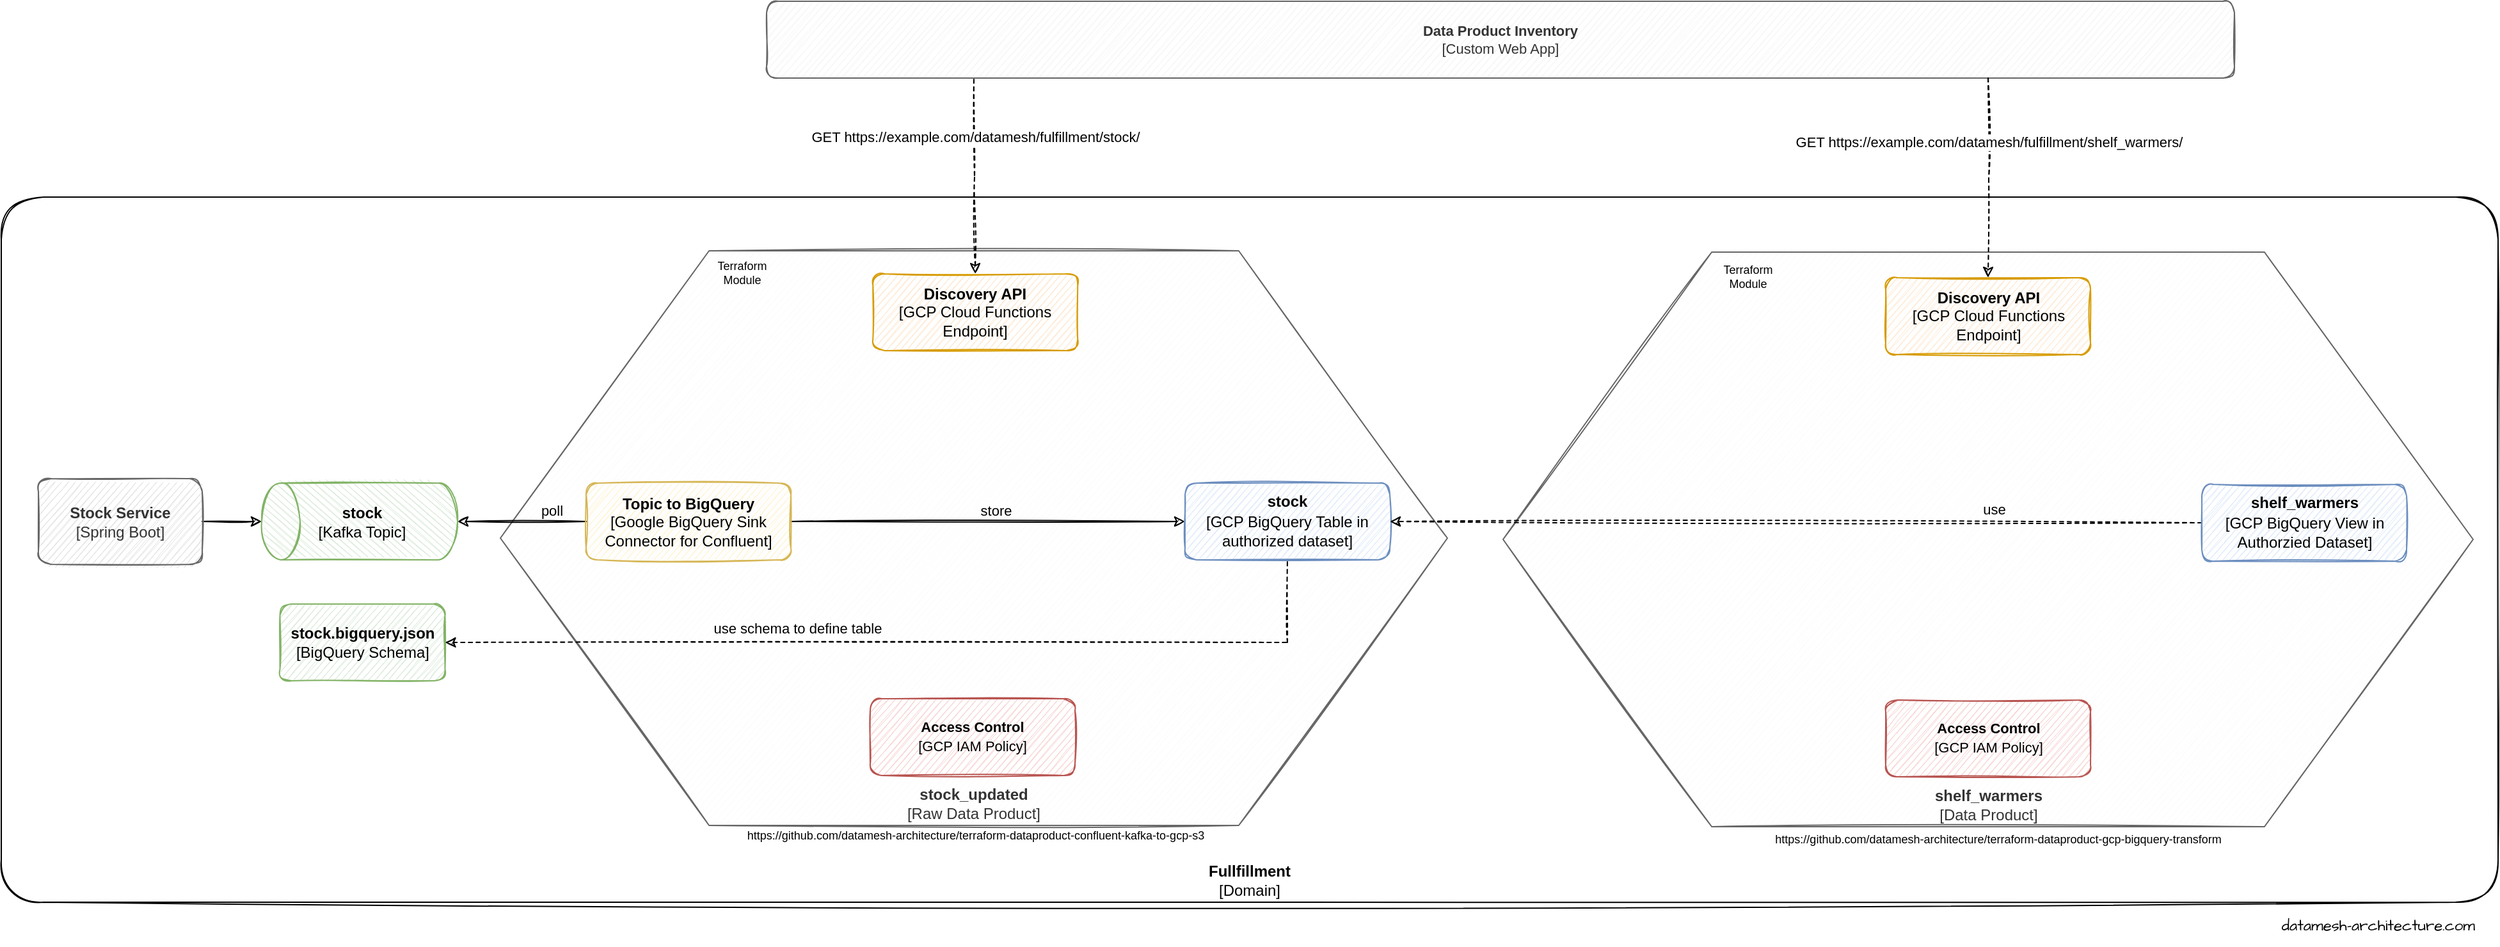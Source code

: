<mxfile version="21.1.2" type="device">
  <diagram id="DWjpSvbVxY2pOprUcE6g" name="Page-1">
    <mxGraphModel dx="1242" dy="1278" grid="0" gridSize="10" guides="1" tooltips="1" connect="1" arrows="1" fold="1" page="0" pageScale="1" pageWidth="827" pageHeight="1169" math="0" shadow="0">
      <root>
        <mxCell id="0" />
        <mxCell id="1" parent="0" />
        <mxCell id="258" value="&lt;b&gt;Fullfillment&lt;/b&gt;&lt;br&gt;[Domain]" style="rounded=1;whiteSpace=wrap;html=1;verticalAlign=bottom;fontStyle=0;arcSize=6;sketch=1;" parent="1" vertex="1">
          <mxGeometry x="153" y="53" width="1951" height="551" as="geometry" />
        </mxCell>
        <mxCell id="323" value="&lt;b&gt;shelf_warmers&lt;/b&gt;&lt;br&gt;[Data Product]" style="shape=hexagon;perimeter=hexagonPerimeter2;whiteSpace=wrap;html=1;fixedSize=1;rounded=0;glass=0;fontFamily=Helvetica;fontSize=12;size=163.059;verticalAlign=bottom;fillColor=#FCFCFC;fontColor=#333333;strokeColor=#666666;sketch=1;" parent="1" vertex="1">
          <mxGeometry x="1326.5" y="96" width="758" height="449" as="geometry" />
        </mxCell>
        <mxCell id="322" value="&lt;b&gt;stock_updated&lt;/b&gt;&lt;br&gt;[Raw Data Product]" style="shape=hexagon;perimeter=hexagonPerimeter2;whiteSpace=wrap;html=1;fixedSize=1;rounded=0;glass=0;fontFamily=Helvetica;fontSize=12;size=163.059;verticalAlign=bottom;fillColor=#FCFCFC;fontColor=#333333;strokeColor=#666666;sketch=1;" parent="1" vertex="1">
          <mxGeometry x="543" y="95" width="740" height="449" as="geometry" />
        </mxCell>
        <mxCell id="263" style="edgeStyle=orthogonalEdgeStyle;rounded=0;orthogonalLoop=1;jettySize=auto;html=1;entryX=0;entryY=0.5;entryDx=0;entryDy=0;startArrow=classic;startFill=1;endArrow=none;endFill=0;sketch=1;" parent="1" source="260" target="262" edge="1">
          <mxGeometry relative="1" as="geometry" />
        </mxCell>
        <mxCell id="284" value="poll" style="edgeLabel;html=1;align=center;verticalAlign=middle;resizable=0;points=[];fontSize=11;fontFamily=Helvetica;sketch=1;" parent="263" vertex="1" connectable="0">
          <mxGeometry x="0.595" y="3" relative="1" as="geometry">
            <mxPoint x="-7" y="-6" as="offset" />
          </mxGeometry>
        </mxCell>
        <mxCell id="260" value="" style="shape=cylinder3;whiteSpace=wrap;html=1;boundedLbl=1;backgroundOutline=1;size=15;rotation=-90;fillColor=#d5e8d4;strokeColor=#82b366;sketch=1;" parent="1" vertex="1">
          <mxGeometry x="403" y="230" width="60" height="153" as="geometry" />
        </mxCell>
        <mxCell id="261" value="&lt;b&gt;stock&lt;/b&gt;&lt;br&gt;[Kafka Topic]" style="text;html=1;strokeColor=none;fillColor=none;align=center;verticalAlign=middle;whiteSpace=wrap;rounded=0;sketch=1;" parent="1" vertex="1">
          <mxGeometry x="386.25" y="291.5" width="98" height="30" as="geometry" />
        </mxCell>
        <mxCell id="265" style="rounded=0;orthogonalLoop=1;jettySize=auto;html=1;entryX=0;entryY=0.5;entryDx=0;entryDy=0;sketch=1;" parent="1" source="262" target="273" edge="1">
          <mxGeometry relative="1" as="geometry">
            <mxPoint x="834.12" y="306.5" as="targetPoint" />
          </mxGeometry>
        </mxCell>
        <mxCell id="283" value="store" style="edgeLabel;html=1;align=center;verticalAlign=middle;resizable=0;points=[];fontSize=11;fontFamily=Helvetica;sketch=1;" parent="265" vertex="1" connectable="0">
          <mxGeometry x="0.052" y="4" relative="1" as="geometry">
            <mxPoint x="-2" y="-5" as="offset" />
          </mxGeometry>
        </mxCell>
        <mxCell id="262" value="&lt;b&gt;Topic to BigQuery&lt;br&gt;&lt;/b&gt;[Google BigQuery Sink Connector for Confluent]" style="rounded=1;whiteSpace=wrap;html=1;fillColor=#fff2cc;strokeColor=#d6b656;sketch=1;" parent="1" vertex="1">
          <mxGeometry x="610" y="276.5" width="160" height="60" as="geometry" />
        </mxCell>
        <mxCell id="269" style="edgeStyle=orthogonalEdgeStyle;rounded=0;orthogonalLoop=1;jettySize=auto;html=1;sketch=1;" parent="1" source="268" target="260" edge="1">
          <mxGeometry relative="1" as="geometry" />
        </mxCell>
        <mxCell id="268" value="&lt;b style=&quot;font-size: 12px;&quot;&gt;Stock Service&lt;br style=&quot;font-size: 12px;&quot;&gt;&lt;/b&gt;[Spring Boot]" style="rounded=1;whiteSpace=wrap;html=1;verticalAlign=middle;fontSize=12;fillColor=#E0E0E0;fontColor=#333333;strokeColor=#666666;sketch=1;" parent="1" vertex="1">
          <mxGeometry x="182" y="273" width="128" height="67" as="geometry" />
        </mxCell>
        <mxCell id="273" value="&lt;font face=&quot;Helvetica&quot; style=&quot;font-size: 12px;&quot;&gt;&lt;b style=&quot;font-size: 12px;&quot;&gt;stock&lt;br style=&quot;font-size: 12px;&quot;&gt;&lt;/b&gt;[GCP BigQuery Table in authorized dataset]&lt;/font&gt;" style="rounded=1;whiteSpace=wrap;html=1;fontFamily=Courier New;fontSize=12;fillColor=#dae8fc;strokeColor=#6c8ebf;sketch=1;" parent="1" vertex="1">
          <mxGeometry x="1078" y="276.5" width="160" height="60" as="geometry" />
        </mxCell>
        <mxCell id="275" value="&lt;b&gt;Discovery API&lt;br&gt;&lt;/b&gt;[GCP Cloud Functions Endpoint]" style="rounded=1;whiteSpace=wrap;html=1;fillColor=#ffe6cc;strokeColor=#d79b00;sketch=1;" parent="1" vertex="1">
          <mxGeometry x="834.12" y="113" width="160" height="60" as="geometry" />
        </mxCell>
        <mxCell id="277" style="edgeStyle=orthogonalEdgeStyle;rounded=0;orthogonalLoop=1;jettySize=auto;html=1;entryX=0.5;entryY=0;entryDx=0;entryDy=0;fontFamily=Helvetica;fontSize=11;dashed=1;sketch=1;" parent="1" target="275" edge="1">
          <mxGeometry relative="1" as="geometry">
            <mxPoint x="913" y="-39" as="sourcePoint" />
          </mxGeometry>
        </mxCell>
        <mxCell id="278" value="GET https://example.com/datamesh/fulfillment/stock/" style="edgeLabel;html=1;align=center;verticalAlign=middle;resizable=0;points=[];fontSize=11;fontFamily=Helvetica;sketch=1;" parent="277" vertex="1" connectable="0">
          <mxGeometry x="-0.41" relative="1" as="geometry">
            <mxPoint as="offset" />
          </mxGeometry>
        </mxCell>
        <mxCell id="276" value="&lt;b&gt;Data Product Inventory&lt;br&gt;&lt;/b&gt;[Custom Web App]" style="rounded=1;whiteSpace=wrap;html=1;fontFamily=Helvetica;fontSize=11;sketch=1;fillColor=#f5f5f5;fontColor=#333333;strokeColor=#666666;" parent="1" vertex="1">
          <mxGeometry x="751" y="-100" width="1147" height="60" as="geometry" />
        </mxCell>
        <UserObject label="&lt;b&gt;stock.bigquery.json&lt;/b&gt;&lt;br&gt;[BigQuery Schema]" link="https://github.com/datamesh-architecture/terraform-dataproduct-examples/blob/main/shelf_warmers/dataproduct-confluent-kafka-to-gcp-bigquery/schema/stock.bigquery.json" linkTarget="_blank" id="279">
          <mxCell style="rounded=1;whiteSpace=wrap;html=1;fillColor=#d5e8d4;strokeColor=#82b366;sketch=1;" parent="1" vertex="1">
            <mxGeometry x="370.75" y="371" width="129" height="60" as="geometry" />
          </mxCell>
        </UserObject>
        <mxCell id="297" value="&lt;b&gt;Discovery API&lt;br&gt;&lt;/b&gt;[GCP Cloud Functions Endpoint]" style="rounded=1;whiteSpace=wrap;html=1;fillColor=#ffe6cc;strokeColor=#d79b00;sketch=1;" parent="1" vertex="1">
          <mxGeometry x="1625.5" y="116" width="160" height="60" as="geometry" />
        </mxCell>
        <mxCell id="299" style="rounded=0;orthogonalLoop=1;jettySize=auto;html=1;entryX=1;entryY=0.5;entryDx=0;entryDy=0;fontFamily=Helvetica;fontSize=11;startArrow=none;startFill=0;endArrow=classic;endFill=1;dashed=1;exitX=0;exitY=0.5;exitDx=0;exitDy=0;sketch=1;" parent="1" source="301" target="273" edge="1">
          <mxGeometry relative="1" as="geometry">
            <Array as="points" />
            <mxPoint x="1427.5" y="307.5" as="sourcePoint" />
          </mxGeometry>
        </mxCell>
        <mxCell id="300" value="use" style="edgeLabel;html=1;align=center;verticalAlign=middle;resizable=0;points=[];fontSize=11;fontFamily=Helvetica;sketch=1;" parent="299" vertex="1" connectable="0">
          <mxGeometry x="-0.47" y="1" relative="1" as="geometry">
            <mxPoint x="5" y="-11" as="offset" />
          </mxGeometry>
        </mxCell>
        <mxCell id="301" value="&lt;font face=&quot;Helvetica&quot; style=&quot;font-size: 12px;&quot;&gt;&lt;b style=&quot;font-size: 12px;&quot;&gt;shelf_warmers&lt;br style=&quot;font-size: 12px;&quot;&gt;&lt;/b&gt;[GCP BigQuery View in Authorzied Dataset]&lt;/font&gt;" style="rounded=1;whiteSpace=wrap;html=1;fontFamily=Courier New;fontSize=12;fillColor=#dae8fc;strokeColor=#6c8ebf;sketch=1;" parent="1" vertex="1">
          <mxGeometry x="1872.5" y="277.5" width="160" height="60" as="geometry" />
        </mxCell>
        <mxCell id="307" style="edgeStyle=orthogonalEdgeStyle;rounded=0;orthogonalLoop=1;jettySize=auto;html=1;entryX=0.5;entryY=0;entryDx=0;entryDy=0;fontFamily=Helvetica;fontSize=11;dashed=1;sketch=1;" parent="1" target="297" edge="1">
          <mxGeometry relative="1" as="geometry">
            <mxPoint x="1705.5" y="-40" as="sourcePoint" />
            <mxPoint x="744.0" y="160" as="targetPoint" />
          </mxGeometry>
        </mxCell>
        <mxCell id="308" value="GET https://example.com/datamesh/fulfillment/shelf_warmers/" style="edgeLabel;html=1;align=center;verticalAlign=middle;resizable=0;points=[];fontSize=11;fontFamily=Helvetica;sketch=1;" parent="307" vertex="1" connectable="0">
          <mxGeometry x="-0.41" relative="1" as="geometry">
            <mxPoint y="4" as="offset" />
          </mxGeometry>
        </mxCell>
        <mxCell id="309" value="&lt;font face=&quot;Helvetica&quot;&gt;&lt;b&gt;Access Control&lt;br&gt;&lt;/b&gt;[GCP IAM Policy]&lt;/font&gt;" style="rounded=1;whiteSpace=wrap;html=1;fontFamily=Courier New;fontSize=11;fillColor=#f8cecc;strokeColor=#b85450;sketch=1;" parent="1" vertex="1">
          <mxGeometry x="832" y="445" width="160" height="60" as="geometry" />
        </mxCell>
        <mxCell id="312" value="&lt;font face=&quot;Helvetica&quot;&gt;&lt;b&gt;Access Control&lt;br&gt;&lt;/b&gt;[GCP IAM Policy]&lt;/font&gt;" style="rounded=1;whiteSpace=wrap;html=1;fontFamily=Courier New;fontSize=11;fillColor=#f8cecc;strokeColor=#b85450;sketch=1;" parent="1" vertex="1">
          <mxGeometry x="1625.5" y="446" width="160" height="60" as="geometry" />
        </mxCell>
        <mxCell id="326" value="https://github.com/datamesh-architecture/terraform-dataproduct-confluent-kafka-to-gcp-s3" style="text;html=1;strokeColor=none;fillColor=none;align=center;verticalAlign=middle;whiteSpace=wrap;rounded=0;glass=0;fontFamily=Helvetica;fontSize=9;sketch=1;" parent="1" vertex="1">
          <mxGeometry x="704.62" y="537" width="419" height="30" as="geometry" />
        </mxCell>
        <mxCell id="327" value="https://github.com/datamesh-architecture/terraform-dataproduct-gcp-bigquery-transform" style="text;html=1;strokeColor=none;fillColor=none;align=center;verticalAlign=middle;whiteSpace=wrap;rounded=0;glass=0;fontFamily=Helvetica;fontSize=9;sketch=1;" parent="1" vertex="1">
          <mxGeometry x="1504" y="540" width="419" height="30" as="geometry" />
        </mxCell>
        <mxCell id="328" value="Terraform Module" style="text;html=1;strokeColor=none;fillColor=none;align=center;verticalAlign=middle;whiteSpace=wrap;rounded=0;glass=0;fontFamily=Helvetica;fontSize=9;sketch=1;" parent="1" vertex="1">
          <mxGeometry x="702" y="97" width="60" height="30" as="geometry" />
        </mxCell>
        <mxCell id="329" value="Terraform Module" style="text;html=1;strokeColor=none;fillColor=none;align=center;verticalAlign=middle;whiteSpace=wrap;rounded=0;glass=0;fontFamily=Helvetica;fontSize=9;sketch=1;" parent="1" vertex="1">
          <mxGeometry x="1487.5" y="100" width="60" height="30" as="geometry" />
        </mxCell>
        <mxCell id="332" value="" style="edgeStyle=orthogonalEdgeStyle;rounded=0;orthogonalLoop=1;jettySize=auto;html=1;fontFamily=Helvetica;fontSize=11;dashed=1;startArrow=classic;startFill=1;endArrow=none;endFill=0;entryX=0.5;entryY=1;entryDx=0;entryDy=0;sketch=1;" parent="1" source="279" target="273" edge="1">
          <mxGeometry relative="1" as="geometry">
            <mxPoint x="499.75" y="401" as="sourcePoint" />
            <mxPoint x="1280.471" y="336.5" as="targetPoint" />
          </mxGeometry>
        </mxCell>
        <mxCell id="333" value="use schema to define table" style="edgeLabel;html=1;align=center;verticalAlign=middle;resizable=0;points=[];fontSize=11;fontFamily=Helvetica;sketch=1;" parent="332" vertex="1" connectable="0">
          <mxGeometry x="-0.244" relative="1" as="geometry">
            <mxPoint x="2" y="-11" as="offset" />
          </mxGeometry>
        </mxCell>
        <mxCell id="364" style="edgeStyle=none;rounded=0;orthogonalLoop=1;jettySize=auto;html=1;entryX=1;entryY=0.75;entryDx=0;entryDy=0;dashed=1;strokeWidth=2;fontFamily=Helvetica;fontSize=12;startArrow=classic;startFill=1;endArrow=classic;endFill=1;sketch=1;" parent="1" source="273" target="273" edge="1">
          <mxGeometry relative="1" as="geometry" />
        </mxCell>
        <mxCell id="367" value="datamesh-architecture.com" style="text;html=1;strokeColor=none;fillColor=none;align=right;verticalAlign=middle;whiteSpace=wrap;rounded=0;sketch=1;fillStyle=hachure;fontFamily=Architects Daughter;fontSource=https%3A%2F%2Ffonts.googleapis.com%2Fcss%3Ffamily%3DArchitects%2BDaughter;fontSize=12;fontColor=#000000;" parent="1" vertex="1">
          <mxGeometry x="1817.5" y="608" width="270" height="30" as="geometry" />
        </mxCell>
      </root>
    </mxGraphModel>
  </diagram>
</mxfile>
